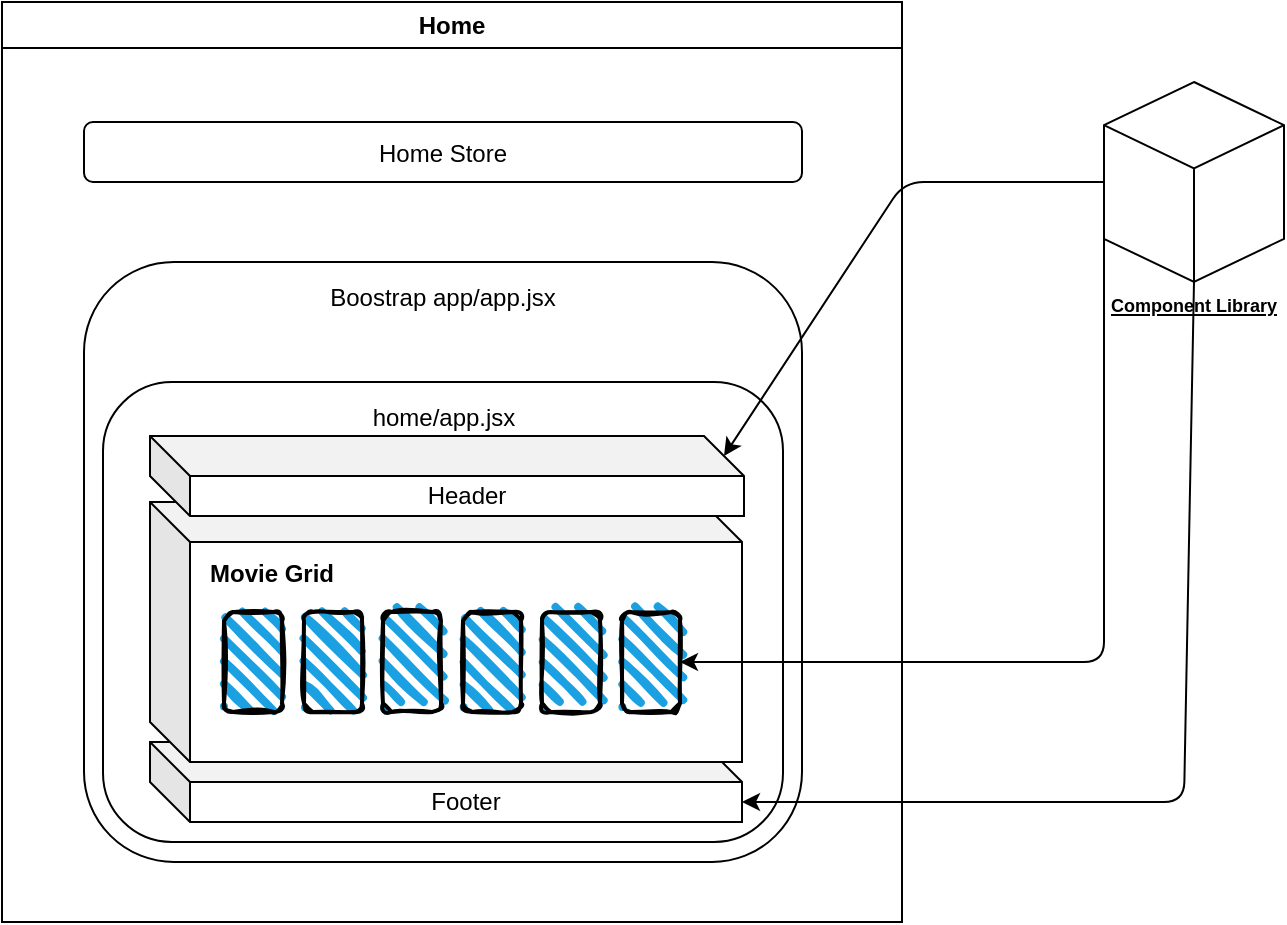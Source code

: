 <mxfile>
    <diagram id="wqPxtn9I3MiOlWbizGAq" name="Page-1">
        <mxGraphModel dx="607" dy="515" grid="1" gridSize="10" guides="1" tooltips="1" connect="1" arrows="1" fold="1" page="1" pageScale="1" pageWidth="850" pageHeight="1100" math="0" shadow="0">
            <root>
                <mxCell id="0"/>
                <mxCell id="1" parent="0"/>
                <mxCell id="2" value="Home" style="swimlane;whiteSpace=wrap;html=1;" parent="1" vertex="1">
                    <mxGeometry x="89" y="150" width="450" height="460" as="geometry"/>
                </mxCell>
                <mxCell id="6" value="&lt;font style=&quot;font-size: 12px;&quot;&gt;Home Store&lt;/font&gt;" style="rounded=1;whiteSpace=wrap;html=1;fontSize=17;" parent="2" vertex="1">
                    <mxGeometry x="41" y="60" width="359" height="30" as="geometry"/>
                </mxCell>
                <mxCell id="7" value="&lt;font style=&quot;font-size: 12px;&quot;&gt;Boostrap app/app.jsx&lt;br&gt;&lt;/font&gt;" style="rounded=1;whiteSpace=wrap;html=1;fontSize=17;align=center;verticalAlign=top;" parent="2" vertex="1">
                    <mxGeometry x="41" y="130" width="359" height="300" as="geometry"/>
                </mxCell>
                <mxCell id="22" value="&lt;span style=&quot;font-size: 12px;&quot;&gt;home/app.jsx&lt;br&gt;&lt;/span&gt;" style="rounded=1;whiteSpace=wrap;html=1;fontSize=17;align=center;verticalAlign=top;" vertex="1" parent="2">
                    <mxGeometry x="50.5" y="190" width="340" height="230" as="geometry"/>
                </mxCell>
                <mxCell id="23" value="Footer" style="shape=cube;whiteSpace=wrap;html=1;boundedLbl=1;backgroundOutline=1;darkOpacity=0.05;darkOpacity2=0.1;fontSize=12;" vertex="1" parent="2">
                    <mxGeometry x="74" y="370" width="296" height="40" as="geometry"/>
                </mxCell>
                <mxCell id="24" value="Movie Grid" style="shape=cube;whiteSpace=wrap;html=1;boundedLbl=1;backgroundOutline=1;darkOpacity=0.05;darkOpacity2=0.1;fontSize=12;verticalAlign=top;align=left;spacingLeft=8;spacingTop=2;fontStyle=1;fontFamily=Helvetica;" vertex="1" parent="2">
                    <mxGeometry x="74" y="250" width="296" height="130" as="geometry"/>
                </mxCell>
                <mxCell id="27" value="" style="rounded=1;whiteSpace=wrap;html=1;strokeWidth=2;fillWeight=4;hachureGap=8;hachureAngle=45;fillColor=#1ba1e2;sketch=1;fontFamily=Helvetica;" vertex="1" parent="2">
                    <mxGeometry x="111" y="305" width="29" height="50" as="geometry"/>
                </mxCell>
                <mxCell id="28" value="" style="rounded=1;whiteSpace=wrap;html=1;strokeWidth=2;fillWeight=4;hachureGap=8;hachureAngle=45;fillColor=#1ba1e2;sketch=1;fontFamily=Helvetica;" vertex="1" parent="2">
                    <mxGeometry x="151" y="305" width="29" height="50" as="geometry"/>
                </mxCell>
                <mxCell id="29" value="" style="rounded=1;whiteSpace=wrap;html=1;strokeWidth=2;fillWeight=4;hachureGap=8;hachureAngle=45;fillColor=#1ba1e2;sketch=1;fontFamily=Helvetica;" vertex="1" parent="2">
                    <mxGeometry x="230.5" y="305" width="29" height="50" as="geometry"/>
                </mxCell>
                <mxCell id="30" value="" style="rounded=1;whiteSpace=wrap;html=1;strokeWidth=2;fillWeight=4;hachureGap=8;hachureAngle=45;fillColor=#1ba1e2;sketch=1;fontFamily=Helvetica;" vertex="1" parent="2">
                    <mxGeometry x="190.5" y="305" width="29" height="50" as="geometry"/>
                </mxCell>
                <mxCell id="31" value="" style="rounded=1;whiteSpace=wrap;html=1;strokeWidth=2;fillWeight=4;hachureGap=8;hachureAngle=45;fillColor=#1ba1e2;sketch=1;fontFamily=Helvetica;" vertex="1" parent="2">
                    <mxGeometry x="310" y="305" width="29" height="50" as="geometry"/>
                </mxCell>
                <mxCell id="32" value="" style="rounded=1;whiteSpace=wrap;html=1;strokeWidth=2;fillWeight=4;hachureGap=8;hachureAngle=45;fillColor=#1ba1e2;sketch=1;fontFamily=Helvetica;" vertex="1" parent="2">
                    <mxGeometry x="270" y="305" width="29" height="50" as="geometry"/>
                </mxCell>
                <mxCell id="33" style="edgeStyle=none;html=1;exitX=0;exitY=0.5;exitDx=0;exitDy=0;exitPerimeter=0;entryX=0;entryY=0;entryDx=287;entryDy=10;entryPerimeter=0;fontFamily=Helvetica;" edge="1" parent="1" source="5" target="25">
                    <mxGeometry relative="1" as="geometry">
                        <Array as="points">
                            <mxPoint x="540" y="240"/>
                        </Array>
                    </mxGeometry>
                </mxCell>
                <mxCell id="34" style="edgeStyle=none;html=1;exitX=0.5;exitY=1;exitDx=0;exitDy=0;exitPerimeter=0;entryX=0;entryY=0;entryDx=296;entryDy=30;entryPerimeter=0;fontFamily=Helvetica;" edge="1" parent="1" source="5" target="23">
                    <mxGeometry relative="1" as="geometry">
                        <Array as="points">
                            <mxPoint x="680" y="550"/>
                        </Array>
                    </mxGeometry>
                </mxCell>
                <mxCell id="35" style="edgeStyle=none;html=1;exitX=0;exitY=0;exitDx=0;exitDy=78.393;exitPerimeter=0;entryX=1;entryY=0.5;entryDx=0;entryDy=0;fontFamily=Helvetica;" edge="1" parent="1" source="5" target="31">
                    <mxGeometry relative="1" as="geometry">
                        <Array as="points">
                            <mxPoint x="640" y="480"/>
                        </Array>
                    </mxGeometry>
                </mxCell>
                <mxCell id="5" value="Component Library" style="html=1;whiteSpace=wrap;shape=isoCube2;backgroundOutline=1;isoAngle=15;align=center;verticalAlign=top;labelPosition=center;verticalLabelPosition=bottom;fontSize=9;fontStyle=5" parent="1" vertex="1">
                    <mxGeometry x="640" y="190" width="90" height="100" as="geometry"/>
                </mxCell>
                <mxCell id="25" value="Header" style="shape=cube;whiteSpace=wrap;html=1;boundedLbl=1;backgroundOutline=1;darkOpacity=0.05;darkOpacity2=0.1;fontSize=12;" vertex="1" parent="1">
                    <mxGeometry x="163" y="367" width="297" height="40" as="geometry"/>
                </mxCell>
            </root>
        </mxGraphModel>
    </diagram>
</mxfile>